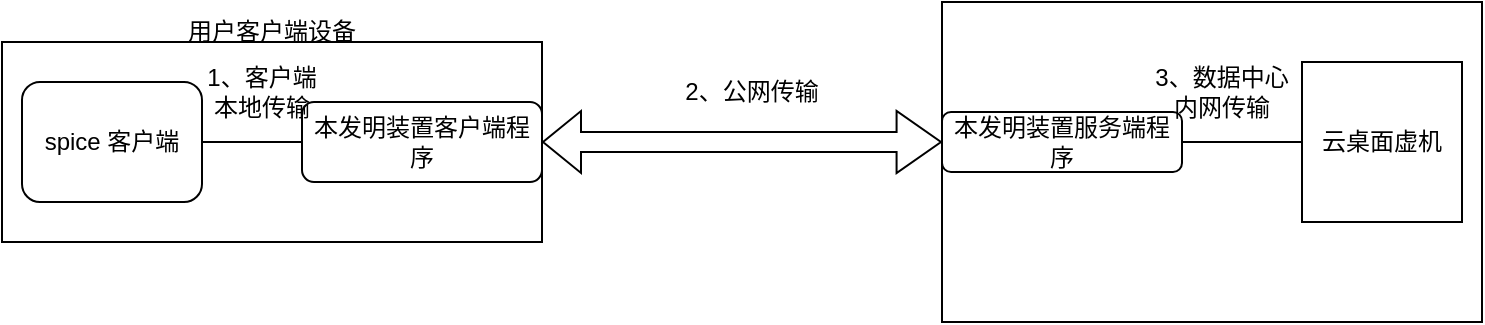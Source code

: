 <mxfile version="24.5.2" type="github">
  <diagram name="Page-1" id="74e2e168-ea6b-b213-b513-2b3c1d86103e">
    <mxGraphModel dx="1434" dy="746" grid="1" gridSize="10" guides="1" tooltips="1" connect="1" arrows="1" fold="1" page="1" pageScale="1" pageWidth="1100" pageHeight="850" background="none" math="0" shadow="0">
      <root>
        <mxCell id="0" />
        <mxCell id="1" parent="0" />
        <mxCell id="AJ9V8zTqFMvszDva8hO2-74" value="" style="rounded=0;whiteSpace=wrap;html=1;" vertex="1" parent="1">
          <mxGeometry x="160" y="230" width="270" height="100" as="geometry" />
        </mxCell>
        <mxCell id="AJ9V8zTqFMvszDva8hO2-75" value="spice 客户端" style="rounded=1;whiteSpace=wrap;html=1;" vertex="1" parent="1">
          <mxGeometry x="170" y="250" width="90" height="60" as="geometry" />
        </mxCell>
        <mxCell id="AJ9V8zTqFMvszDva8hO2-76" value="本发明装置客户端程序" style="rounded=1;whiteSpace=wrap;html=1;" vertex="1" parent="1">
          <mxGeometry x="310" y="260" width="120" height="40" as="geometry" />
        </mxCell>
        <mxCell id="AJ9V8zTqFMvszDva8hO2-77" value="用户客户端设备" style="text;html=1;align=center;verticalAlign=middle;whiteSpace=wrap;rounded=0;" vertex="1" parent="1">
          <mxGeometry x="245" y="210" width="100" height="30" as="geometry" />
        </mxCell>
        <mxCell id="AJ9V8zTqFMvszDva8hO2-78" value="" style="shape=flexArrow;endArrow=classic;startArrow=classic;html=1;rounded=0;exitX=1;exitY=0.5;exitDx=0;exitDy=0;width=10;endSize=7.07;entryX=0;entryY=0.5;entryDx=0;entryDy=0;" edge="1" parent="1" source="AJ9V8zTqFMvszDva8hO2-74" target="AJ9V8zTqFMvszDva8hO2-80">
          <mxGeometry width="100" height="100" relative="1" as="geometry">
            <mxPoint x="500" y="430" as="sourcePoint" />
            <mxPoint x="710" y="280" as="targetPoint" />
          </mxGeometry>
        </mxCell>
        <mxCell id="AJ9V8zTqFMvszDva8hO2-79" value="" style="rounded=0;whiteSpace=wrap;html=1;" vertex="1" parent="1">
          <mxGeometry x="630" y="210" width="270" height="160" as="geometry" />
        </mxCell>
        <mxCell id="AJ9V8zTqFMvszDva8hO2-80" value="本发明装置服务端程序" style="rounded=1;whiteSpace=wrap;html=1;" vertex="1" parent="1">
          <mxGeometry x="630" y="265" width="120" height="30" as="geometry" />
        </mxCell>
        <mxCell id="AJ9V8zTqFMvszDva8hO2-81" value="云桌面虚机" style="whiteSpace=wrap;html=1;aspect=fixed;" vertex="1" parent="1">
          <mxGeometry x="810" y="240" width="80" height="80" as="geometry" />
        </mxCell>
        <mxCell id="AJ9V8zTqFMvszDva8hO2-83" value="2、公网传输" style="text;html=1;align=center;verticalAlign=middle;whiteSpace=wrap;rounded=0;" vertex="1" parent="1">
          <mxGeometry x="480" y="240" width="110" height="30" as="geometry" />
        </mxCell>
        <mxCell id="AJ9V8zTqFMvszDva8hO2-84" value="1、客户端本地传输" style="text;html=1;align=center;verticalAlign=middle;whiteSpace=wrap;rounded=0;" vertex="1" parent="1">
          <mxGeometry x="260" y="240" width="60" height="30" as="geometry" />
        </mxCell>
        <mxCell id="AJ9V8zTqFMvszDva8hO2-86" value="" style="endArrow=none;html=1;rounded=0;exitX=1;exitY=0.5;exitDx=0;exitDy=0;entryX=0;entryY=0.5;entryDx=0;entryDy=0;" edge="1" parent="1" source="AJ9V8zTqFMvszDva8hO2-75" target="AJ9V8zTqFMvszDva8hO2-76">
          <mxGeometry width="50" height="50" relative="1" as="geometry">
            <mxPoint x="520" y="410" as="sourcePoint" />
            <mxPoint x="570" y="360" as="targetPoint" />
          </mxGeometry>
        </mxCell>
        <mxCell id="AJ9V8zTqFMvszDva8hO2-87" value="" style="endArrow=none;html=1;rounded=0;entryX=0;entryY=0.5;entryDx=0;entryDy=0;exitX=1;exitY=0.5;exitDx=0;exitDy=0;" edge="1" parent="1" source="AJ9V8zTqFMvszDva8hO2-80" target="AJ9V8zTqFMvszDva8hO2-81">
          <mxGeometry width="50" height="50" relative="1" as="geometry">
            <mxPoint x="440" y="410" as="sourcePoint" />
            <mxPoint x="490" y="360" as="targetPoint" />
          </mxGeometry>
        </mxCell>
        <mxCell id="AJ9V8zTqFMvszDva8hO2-88" value="3、数据中心内网传输" style="text;html=1;align=center;verticalAlign=middle;whiteSpace=wrap;rounded=0;" vertex="1" parent="1">
          <mxGeometry x="730" y="240" width="80" height="30" as="geometry" />
        </mxCell>
      </root>
    </mxGraphModel>
  </diagram>
</mxfile>
